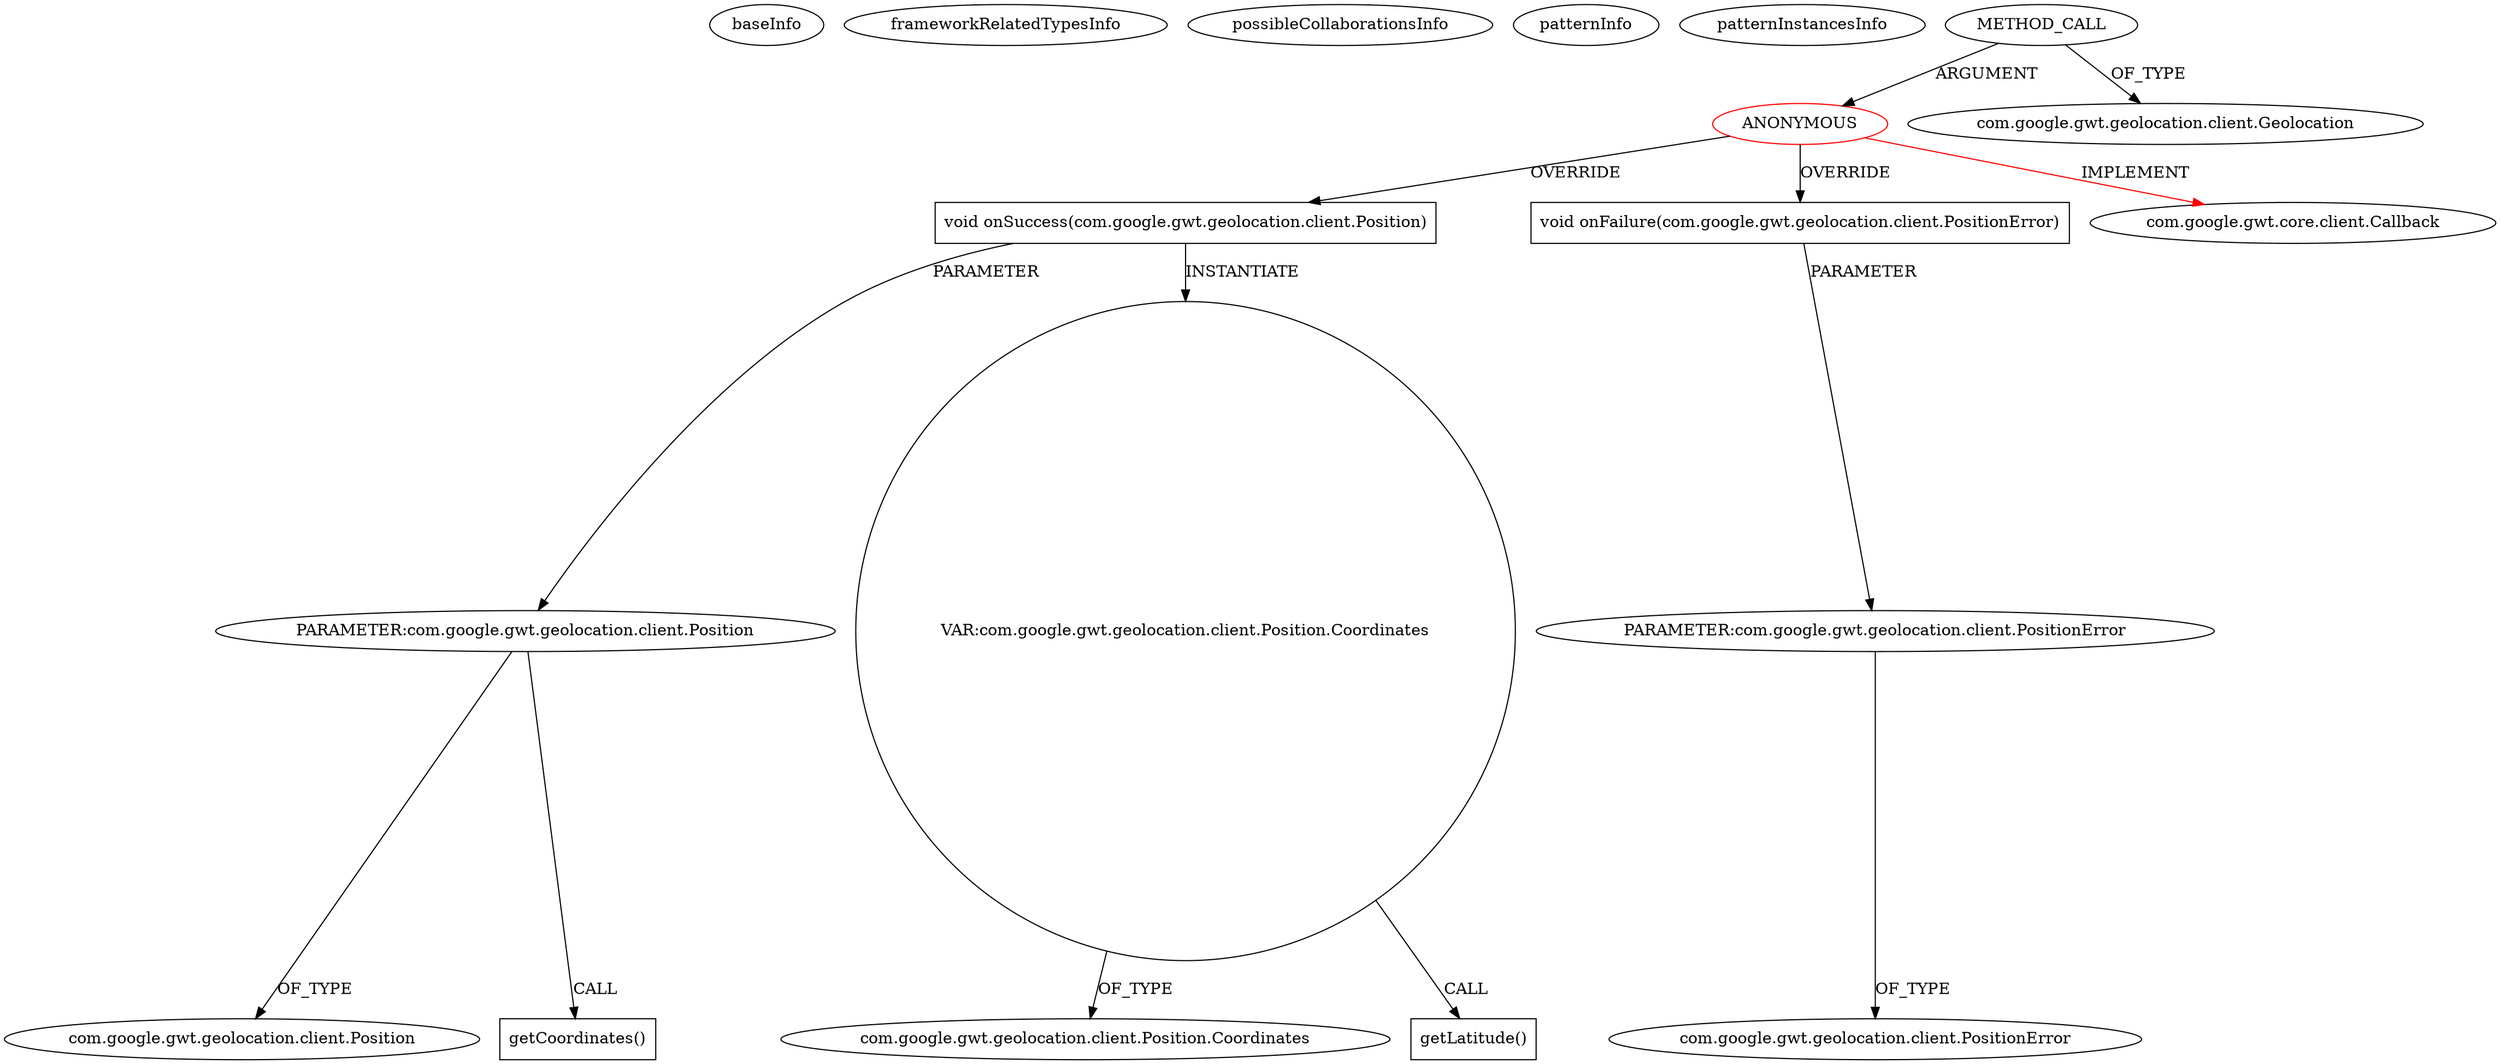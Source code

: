 digraph {
baseInfo[graphId=1907,category="pattern",isAnonymous=true,possibleRelation=false]
frameworkRelatedTypesInfo[0="com.google.gwt.core.client.Callback"]
possibleCollaborationsInfo[]
patternInfo[frequency=2.0,patternRootClient=0]
patternInstancesInfo[0="drweaver-gwt_garage_control~/drweaver-gwt_garage_control/gwt_garage_control-master/src/drweaver/garagecontrol/client/GarageControl.java~void startLocationWatcher()~1288",1="drweaver-gwt_garage_control~/drweaver-gwt_garage_control/gwt_garage_control-master/src/drweaver/garagecontrol/client/service/GarageServiceRequest.java~void open()~1296"]
6[label="com.google.gwt.geolocation.client.Position",vertexType="FRAMEWORK_INTERFACE_TYPE",isFrameworkType=false]
5[label="PARAMETER:com.google.gwt.geolocation.client.Position",vertexType="PARAMETER_DECLARATION",isFrameworkType=false]
4[label="void onSuccess(com.google.gwt.geolocation.client.Position)",vertexType="OVERRIDING_METHOD_DECLARATION",isFrameworkType=false,shape=box]
7[label="VAR:com.google.gwt.geolocation.client.Position.Coordinates",vertexType="VARIABLE_EXPRESION",isFrameworkType=false,shape=circle]
9[label="com.google.gwt.geolocation.client.Position.Coordinates",vertexType="FRAMEWORK_INTERFACE_TYPE",isFrameworkType=false]
0[label="ANONYMOUS",vertexType="ROOT_ANONYMOUS_DECLARATION",isFrameworkType=false,color=red]
17[label="void onFailure(com.google.gwt.geolocation.client.PositionError)",vertexType="OVERRIDING_METHOD_DECLARATION",isFrameworkType=false,shape=box]
2[label="METHOD_CALL",vertexType="OUTSIDE_CALL",isFrameworkType=false]
3[label="com.google.gwt.geolocation.client.Geolocation",vertexType="FRAMEWORK_CLASS_TYPE",isFrameworkType=false]
11[label="getCoordinates()",vertexType="INSIDE_CALL",isFrameworkType=false,shape=box]
1[label="com.google.gwt.core.client.Callback",vertexType="FRAMEWORK_INTERFACE_TYPE",isFrameworkType=false]
8[label="getLatitude()",vertexType="INSIDE_CALL",isFrameworkType=false,shape=box]
18[label="PARAMETER:com.google.gwt.geolocation.client.PositionError",vertexType="PARAMETER_DECLARATION",isFrameworkType=false]
19[label="com.google.gwt.geolocation.client.PositionError",vertexType="FRAMEWORK_CLASS_TYPE",isFrameworkType=false]
5->6[label="OF_TYPE"]
2->0[label="ARGUMENT"]
0->1[label="IMPLEMENT",color=red]
5->11[label="CALL"]
4->5[label="PARAMETER"]
18->19[label="OF_TYPE"]
7->8[label="CALL"]
2->3[label="OF_TYPE"]
7->9[label="OF_TYPE"]
0->4[label="OVERRIDE"]
17->18[label="PARAMETER"]
4->7[label="INSTANTIATE"]
0->17[label="OVERRIDE"]
}
